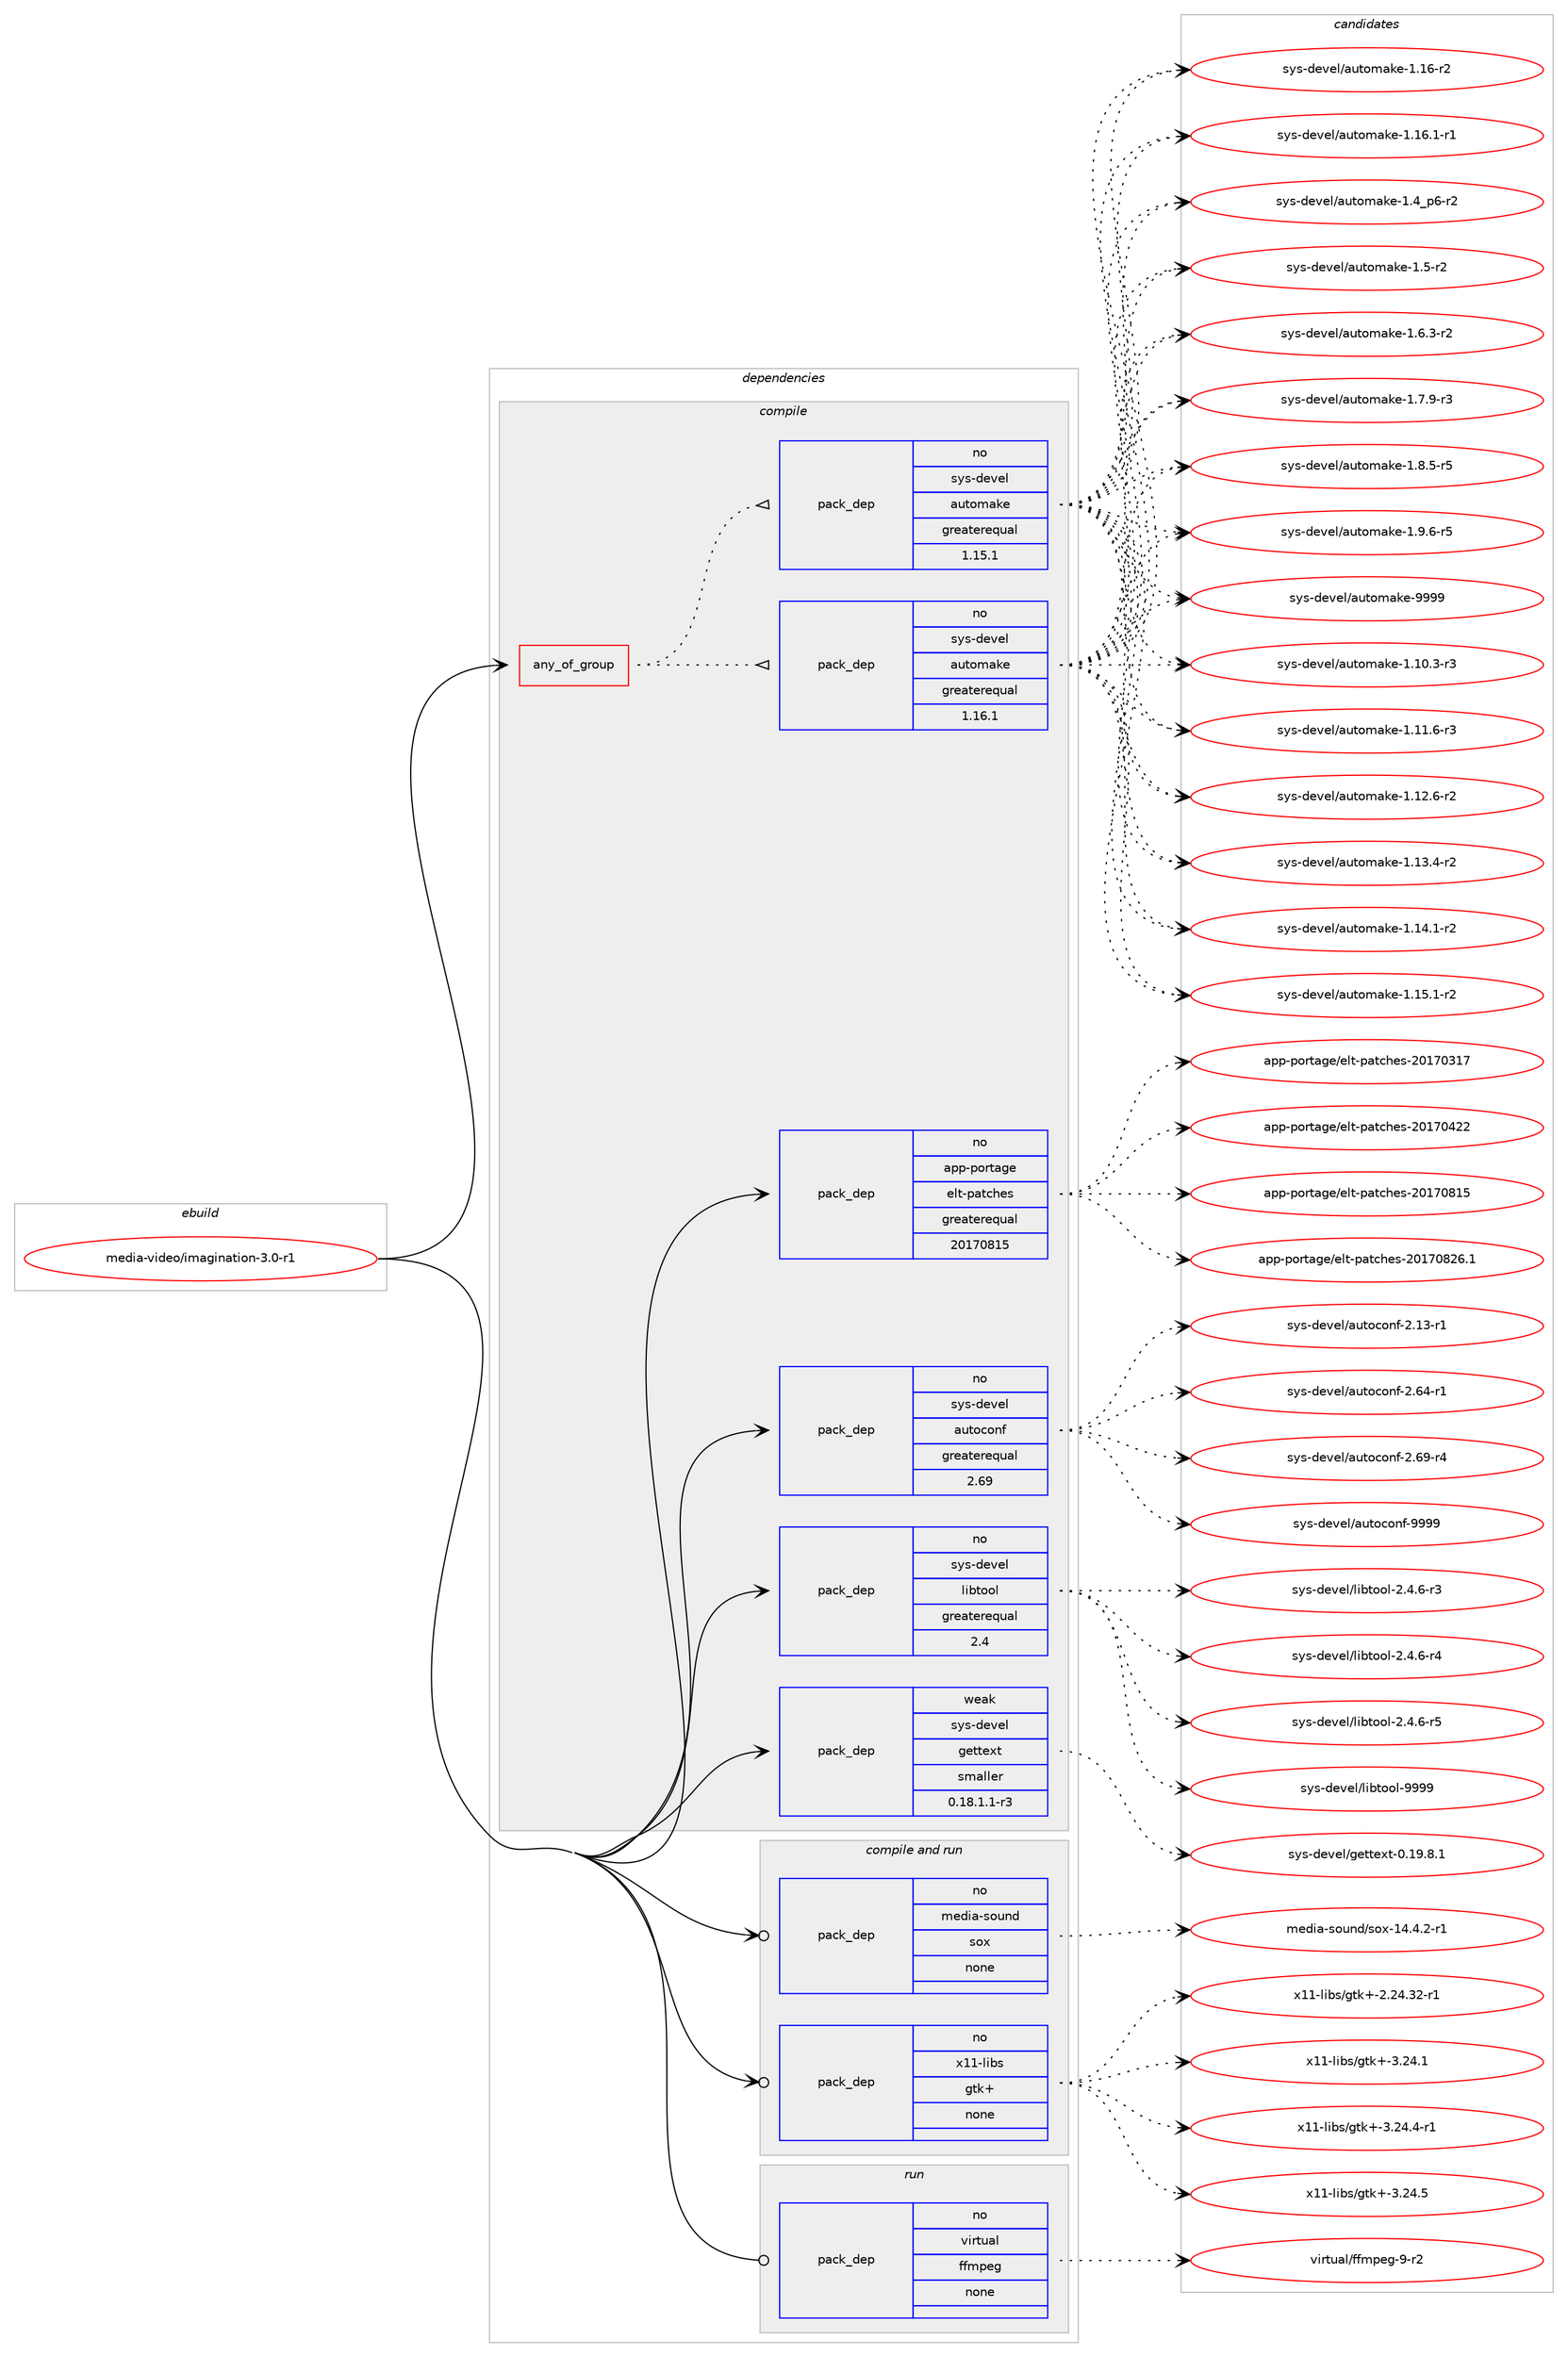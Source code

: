 digraph prolog {

# *************
# Graph options
# *************

newrank=true;
concentrate=true;
compound=true;
graph [rankdir=LR,fontname=Helvetica,fontsize=10,ranksep=1.5];#, ranksep=2.5, nodesep=0.2];
edge  [arrowhead=vee];
node  [fontname=Helvetica,fontsize=10];

# **********
# The ebuild
# **********

subgraph cluster_leftcol {
color=gray;
rank=same;
label=<<i>ebuild</i>>;
id [label="media-video/imagination-3.0-r1", color=red, width=4, href="../media-video/imagination-3.0-r1.svg"];
}

# ****************
# The dependencies
# ****************

subgraph cluster_midcol {
color=gray;
label=<<i>dependencies</i>>;
subgraph cluster_compile {
fillcolor="#eeeeee";
style=filled;
label=<<i>compile</i>>;
subgraph any25667 {
dependency1637688 [label=<<TABLE BORDER="0" CELLBORDER="1" CELLSPACING="0" CELLPADDING="4"><TR><TD CELLPADDING="10">any_of_group</TD></TR></TABLE>>, shape=none, color=red];subgraph pack1170993 {
dependency1637689 [label=<<TABLE BORDER="0" CELLBORDER="1" CELLSPACING="0" CELLPADDING="4" WIDTH="220"><TR><TD ROWSPAN="6" CELLPADDING="30">pack_dep</TD></TR><TR><TD WIDTH="110">no</TD></TR><TR><TD>sys-devel</TD></TR><TR><TD>automake</TD></TR><TR><TD>greaterequal</TD></TR><TR><TD>1.16.1</TD></TR></TABLE>>, shape=none, color=blue];
}
dependency1637688:e -> dependency1637689:w [weight=20,style="dotted",arrowhead="oinv"];
subgraph pack1170994 {
dependency1637690 [label=<<TABLE BORDER="0" CELLBORDER="1" CELLSPACING="0" CELLPADDING="4" WIDTH="220"><TR><TD ROWSPAN="6" CELLPADDING="30">pack_dep</TD></TR><TR><TD WIDTH="110">no</TD></TR><TR><TD>sys-devel</TD></TR><TR><TD>automake</TD></TR><TR><TD>greaterequal</TD></TR><TR><TD>1.15.1</TD></TR></TABLE>>, shape=none, color=blue];
}
dependency1637688:e -> dependency1637690:w [weight=20,style="dotted",arrowhead="oinv"];
}
id:e -> dependency1637688:w [weight=20,style="solid",arrowhead="vee"];
subgraph pack1170995 {
dependency1637691 [label=<<TABLE BORDER="0" CELLBORDER="1" CELLSPACING="0" CELLPADDING="4" WIDTH="220"><TR><TD ROWSPAN="6" CELLPADDING="30">pack_dep</TD></TR><TR><TD WIDTH="110">no</TD></TR><TR><TD>app-portage</TD></TR><TR><TD>elt-patches</TD></TR><TR><TD>greaterequal</TD></TR><TR><TD>20170815</TD></TR></TABLE>>, shape=none, color=blue];
}
id:e -> dependency1637691:w [weight=20,style="solid",arrowhead="vee"];
subgraph pack1170996 {
dependency1637692 [label=<<TABLE BORDER="0" CELLBORDER="1" CELLSPACING="0" CELLPADDING="4" WIDTH="220"><TR><TD ROWSPAN="6" CELLPADDING="30">pack_dep</TD></TR><TR><TD WIDTH="110">no</TD></TR><TR><TD>sys-devel</TD></TR><TR><TD>autoconf</TD></TR><TR><TD>greaterequal</TD></TR><TR><TD>2.69</TD></TR></TABLE>>, shape=none, color=blue];
}
id:e -> dependency1637692:w [weight=20,style="solid",arrowhead="vee"];
subgraph pack1170997 {
dependency1637693 [label=<<TABLE BORDER="0" CELLBORDER="1" CELLSPACING="0" CELLPADDING="4" WIDTH="220"><TR><TD ROWSPAN="6" CELLPADDING="30">pack_dep</TD></TR><TR><TD WIDTH="110">no</TD></TR><TR><TD>sys-devel</TD></TR><TR><TD>libtool</TD></TR><TR><TD>greaterequal</TD></TR><TR><TD>2.4</TD></TR></TABLE>>, shape=none, color=blue];
}
id:e -> dependency1637693:w [weight=20,style="solid",arrowhead="vee"];
subgraph pack1170998 {
dependency1637694 [label=<<TABLE BORDER="0" CELLBORDER="1" CELLSPACING="0" CELLPADDING="4" WIDTH="220"><TR><TD ROWSPAN="6" CELLPADDING="30">pack_dep</TD></TR><TR><TD WIDTH="110">weak</TD></TR><TR><TD>sys-devel</TD></TR><TR><TD>gettext</TD></TR><TR><TD>smaller</TD></TR><TR><TD>0.18.1.1-r3</TD></TR></TABLE>>, shape=none, color=blue];
}
id:e -> dependency1637694:w [weight=20,style="solid",arrowhead="vee"];
}
subgraph cluster_compileandrun {
fillcolor="#eeeeee";
style=filled;
label=<<i>compile and run</i>>;
subgraph pack1170999 {
dependency1637695 [label=<<TABLE BORDER="0" CELLBORDER="1" CELLSPACING="0" CELLPADDING="4" WIDTH="220"><TR><TD ROWSPAN="6" CELLPADDING="30">pack_dep</TD></TR><TR><TD WIDTH="110">no</TD></TR><TR><TD>media-sound</TD></TR><TR><TD>sox</TD></TR><TR><TD>none</TD></TR><TR><TD></TD></TR></TABLE>>, shape=none, color=blue];
}
id:e -> dependency1637695:w [weight=20,style="solid",arrowhead="odotvee"];
subgraph pack1171000 {
dependency1637696 [label=<<TABLE BORDER="0" CELLBORDER="1" CELLSPACING="0" CELLPADDING="4" WIDTH="220"><TR><TD ROWSPAN="6" CELLPADDING="30">pack_dep</TD></TR><TR><TD WIDTH="110">no</TD></TR><TR><TD>x11-libs</TD></TR><TR><TD>gtk+</TD></TR><TR><TD>none</TD></TR><TR><TD></TD></TR></TABLE>>, shape=none, color=blue];
}
id:e -> dependency1637696:w [weight=20,style="solid",arrowhead="odotvee"];
}
subgraph cluster_run {
fillcolor="#eeeeee";
style=filled;
label=<<i>run</i>>;
subgraph pack1171001 {
dependency1637697 [label=<<TABLE BORDER="0" CELLBORDER="1" CELLSPACING="0" CELLPADDING="4" WIDTH="220"><TR><TD ROWSPAN="6" CELLPADDING="30">pack_dep</TD></TR><TR><TD WIDTH="110">no</TD></TR><TR><TD>virtual</TD></TR><TR><TD>ffmpeg</TD></TR><TR><TD>none</TD></TR><TR><TD></TD></TR></TABLE>>, shape=none, color=blue];
}
id:e -> dependency1637697:w [weight=20,style="solid",arrowhead="odot"];
}
}

# **************
# The candidates
# **************

subgraph cluster_choices {
rank=same;
color=gray;
label=<<i>candidates</i>>;

subgraph choice1170993 {
color=black;
nodesep=1;
choice11512111545100101118101108479711711611110997107101454946494846514511451 [label="sys-devel/automake-1.10.3-r3", color=red, width=4,href="../sys-devel/automake-1.10.3-r3.svg"];
choice11512111545100101118101108479711711611110997107101454946494946544511451 [label="sys-devel/automake-1.11.6-r3", color=red, width=4,href="../sys-devel/automake-1.11.6-r3.svg"];
choice11512111545100101118101108479711711611110997107101454946495046544511450 [label="sys-devel/automake-1.12.6-r2", color=red, width=4,href="../sys-devel/automake-1.12.6-r2.svg"];
choice11512111545100101118101108479711711611110997107101454946495146524511450 [label="sys-devel/automake-1.13.4-r2", color=red, width=4,href="../sys-devel/automake-1.13.4-r2.svg"];
choice11512111545100101118101108479711711611110997107101454946495246494511450 [label="sys-devel/automake-1.14.1-r2", color=red, width=4,href="../sys-devel/automake-1.14.1-r2.svg"];
choice11512111545100101118101108479711711611110997107101454946495346494511450 [label="sys-devel/automake-1.15.1-r2", color=red, width=4,href="../sys-devel/automake-1.15.1-r2.svg"];
choice1151211154510010111810110847971171161111099710710145494649544511450 [label="sys-devel/automake-1.16-r2", color=red, width=4,href="../sys-devel/automake-1.16-r2.svg"];
choice11512111545100101118101108479711711611110997107101454946495446494511449 [label="sys-devel/automake-1.16.1-r1", color=red, width=4,href="../sys-devel/automake-1.16.1-r1.svg"];
choice115121115451001011181011084797117116111109971071014549465295112544511450 [label="sys-devel/automake-1.4_p6-r2", color=red, width=4,href="../sys-devel/automake-1.4_p6-r2.svg"];
choice11512111545100101118101108479711711611110997107101454946534511450 [label="sys-devel/automake-1.5-r2", color=red, width=4,href="../sys-devel/automake-1.5-r2.svg"];
choice115121115451001011181011084797117116111109971071014549465446514511450 [label="sys-devel/automake-1.6.3-r2", color=red, width=4,href="../sys-devel/automake-1.6.3-r2.svg"];
choice115121115451001011181011084797117116111109971071014549465546574511451 [label="sys-devel/automake-1.7.9-r3", color=red, width=4,href="../sys-devel/automake-1.7.9-r3.svg"];
choice115121115451001011181011084797117116111109971071014549465646534511453 [label="sys-devel/automake-1.8.5-r5", color=red, width=4,href="../sys-devel/automake-1.8.5-r5.svg"];
choice115121115451001011181011084797117116111109971071014549465746544511453 [label="sys-devel/automake-1.9.6-r5", color=red, width=4,href="../sys-devel/automake-1.9.6-r5.svg"];
choice115121115451001011181011084797117116111109971071014557575757 [label="sys-devel/automake-9999", color=red, width=4,href="../sys-devel/automake-9999.svg"];
dependency1637689:e -> choice11512111545100101118101108479711711611110997107101454946494846514511451:w [style=dotted,weight="100"];
dependency1637689:e -> choice11512111545100101118101108479711711611110997107101454946494946544511451:w [style=dotted,weight="100"];
dependency1637689:e -> choice11512111545100101118101108479711711611110997107101454946495046544511450:w [style=dotted,weight="100"];
dependency1637689:e -> choice11512111545100101118101108479711711611110997107101454946495146524511450:w [style=dotted,weight="100"];
dependency1637689:e -> choice11512111545100101118101108479711711611110997107101454946495246494511450:w [style=dotted,weight="100"];
dependency1637689:e -> choice11512111545100101118101108479711711611110997107101454946495346494511450:w [style=dotted,weight="100"];
dependency1637689:e -> choice1151211154510010111810110847971171161111099710710145494649544511450:w [style=dotted,weight="100"];
dependency1637689:e -> choice11512111545100101118101108479711711611110997107101454946495446494511449:w [style=dotted,weight="100"];
dependency1637689:e -> choice115121115451001011181011084797117116111109971071014549465295112544511450:w [style=dotted,weight="100"];
dependency1637689:e -> choice11512111545100101118101108479711711611110997107101454946534511450:w [style=dotted,weight="100"];
dependency1637689:e -> choice115121115451001011181011084797117116111109971071014549465446514511450:w [style=dotted,weight="100"];
dependency1637689:e -> choice115121115451001011181011084797117116111109971071014549465546574511451:w [style=dotted,weight="100"];
dependency1637689:e -> choice115121115451001011181011084797117116111109971071014549465646534511453:w [style=dotted,weight="100"];
dependency1637689:e -> choice115121115451001011181011084797117116111109971071014549465746544511453:w [style=dotted,weight="100"];
dependency1637689:e -> choice115121115451001011181011084797117116111109971071014557575757:w [style=dotted,weight="100"];
}
subgraph choice1170994 {
color=black;
nodesep=1;
choice11512111545100101118101108479711711611110997107101454946494846514511451 [label="sys-devel/automake-1.10.3-r3", color=red, width=4,href="../sys-devel/automake-1.10.3-r3.svg"];
choice11512111545100101118101108479711711611110997107101454946494946544511451 [label="sys-devel/automake-1.11.6-r3", color=red, width=4,href="../sys-devel/automake-1.11.6-r3.svg"];
choice11512111545100101118101108479711711611110997107101454946495046544511450 [label="sys-devel/automake-1.12.6-r2", color=red, width=4,href="../sys-devel/automake-1.12.6-r2.svg"];
choice11512111545100101118101108479711711611110997107101454946495146524511450 [label="sys-devel/automake-1.13.4-r2", color=red, width=4,href="../sys-devel/automake-1.13.4-r2.svg"];
choice11512111545100101118101108479711711611110997107101454946495246494511450 [label="sys-devel/automake-1.14.1-r2", color=red, width=4,href="../sys-devel/automake-1.14.1-r2.svg"];
choice11512111545100101118101108479711711611110997107101454946495346494511450 [label="sys-devel/automake-1.15.1-r2", color=red, width=4,href="../sys-devel/automake-1.15.1-r2.svg"];
choice1151211154510010111810110847971171161111099710710145494649544511450 [label="sys-devel/automake-1.16-r2", color=red, width=4,href="../sys-devel/automake-1.16-r2.svg"];
choice11512111545100101118101108479711711611110997107101454946495446494511449 [label="sys-devel/automake-1.16.1-r1", color=red, width=4,href="../sys-devel/automake-1.16.1-r1.svg"];
choice115121115451001011181011084797117116111109971071014549465295112544511450 [label="sys-devel/automake-1.4_p6-r2", color=red, width=4,href="../sys-devel/automake-1.4_p6-r2.svg"];
choice11512111545100101118101108479711711611110997107101454946534511450 [label="sys-devel/automake-1.5-r2", color=red, width=4,href="../sys-devel/automake-1.5-r2.svg"];
choice115121115451001011181011084797117116111109971071014549465446514511450 [label="sys-devel/automake-1.6.3-r2", color=red, width=4,href="../sys-devel/automake-1.6.3-r2.svg"];
choice115121115451001011181011084797117116111109971071014549465546574511451 [label="sys-devel/automake-1.7.9-r3", color=red, width=4,href="../sys-devel/automake-1.7.9-r3.svg"];
choice115121115451001011181011084797117116111109971071014549465646534511453 [label="sys-devel/automake-1.8.5-r5", color=red, width=4,href="../sys-devel/automake-1.8.5-r5.svg"];
choice115121115451001011181011084797117116111109971071014549465746544511453 [label="sys-devel/automake-1.9.6-r5", color=red, width=4,href="../sys-devel/automake-1.9.6-r5.svg"];
choice115121115451001011181011084797117116111109971071014557575757 [label="sys-devel/automake-9999", color=red, width=4,href="../sys-devel/automake-9999.svg"];
dependency1637690:e -> choice11512111545100101118101108479711711611110997107101454946494846514511451:w [style=dotted,weight="100"];
dependency1637690:e -> choice11512111545100101118101108479711711611110997107101454946494946544511451:w [style=dotted,weight="100"];
dependency1637690:e -> choice11512111545100101118101108479711711611110997107101454946495046544511450:w [style=dotted,weight="100"];
dependency1637690:e -> choice11512111545100101118101108479711711611110997107101454946495146524511450:w [style=dotted,weight="100"];
dependency1637690:e -> choice11512111545100101118101108479711711611110997107101454946495246494511450:w [style=dotted,weight="100"];
dependency1637690:e -> choice11512111545100101118101108479711711611110997107101454946495346494511450:w [style=dotted,weight="100"];
dependency1637690:e -> choice1151211154510010111810110847971171161111099710710145494649544511450:w [style=dotted,weight="100"];
dependency1637690:e -> choice11512111545100101118101108479711711611110997107101454946495446494511449:w [style=dotted,weight="100"];
dependency1637690:e -> choice115121115451001011181011084797117116111109971071014549465295112544511450:w [style=dotted,weight="100"];
dependency1637690:e -> choice11512111545100101118101108479711711611110997107101454946534511450:w [style=dotted,weight="100"];
dependency1637690:e -> choice115121115451001011181011084797117116111109971071014549465446514511450:w [style=dotted,weight="100"];
dependency1637690:e -> choice115121115451001011181011084797117116111109971071014549465546574511451:w [style=dotted,weight="100"];
dependency1637690:e -> choice115121115451001011181011084797117116111109971071014549465646534511453:w [style=dotted,weight="100"];
dependency1637690:e -> choice115121115451001011181011084797117116111109971071014549465746544511453:w [style=dotted,weight="100"];
dependency1637690:e -> choice115121115451001011181011084797117116111109971071014557575757:w [style=dotted,weight="100"];
}
subgraph choice1170995 {
color=black;
nodesep=1;
choice97112112451121111141169710310147101108116451129711699104101115455048495548514955 [label="app-portage/elt-patches-20170317", color=red, width=4,href="../app-portage/elt-patches-20170317.svg"];
choice97112112451121111141169710310147101108116451129711699104101115455048495548525050 [label="app-portage/elt-patches-20170422", color=red, width=4,href="../app-portage/elt-patches-20170422.svg"];
choice97112112451121111141169710310147101108116451129711699104101115455048495548564953 [label="app-portage/elt-patches-20170815", color=red, width=4,href="../app-portage/elt-patches-20170815.svg"];
choice971121124511211111411697103101471011081164511297116991041011154550484955485650544649 [label="app-portage/elt-patches-20170826.1", color=red, width=4,href="../app-portage/elt-patches-20170826.1.svg"];
dependency1637691:e -> choice97112112451121111141169710310147101108116451129711699104101115455048495548514955:w [style=dotted,weight="100"];
dependency1637691:e -> choice97112112451121111141169710310147101108116451129711699104101115455048495548525050:w [style=dotted,weight="100"];
dependency1637691:e -> choice97112112451121111141169710310147101108116451129711699104101115455048495548564953:w [style=dotted,weight="100"];
dependency1637691:e -> choice971121124511211111411697103101471011081164511297116991041011154550484955485650544649:w [style=dotted,weight="100"];
}
subgraph choice1170996 {
color=black;
nodesep=1;
choice1151211154510010111810110847971171161119911111010245504649514511449 [label="sys-devel/autoconf-2.13-r1", color=red, width=4,href="../sys-devel/autoconf-2.13-r1.svg"];
choice1151211154510010111810110847971171161119911111010245504654524511449 [label="sys-devel/autoconf-2.64-r1", color=red, width=4,href="../sys-devel/autoconf-2.64-r1.svg"];
choice1151211154510010111810110847971171161119911111010245504654574511452 [label="sys-devel/autoconf-2.69-r4", color=red, width=4,href="../sys-devel/autoconf-2.69-r4.svg"];
choice115121115451001011181011084797117116111991111101024557575757 [label="sys-devel/autoconf-9999", color=red, width=4,href="../sys-devel/autoconf-9999.svg"];
dependency1637692:e -> choice1151211154510010111810110847971171161119911111010245504649514511449:w [style=dotted,weight="100"];
dependency1637692:e -> choice1151211154510010111810110847971171161119911111010245504654524511449:w [style=dotted,weight="100"];
dependency1637692:e -> choice1151211154510010111810110847971171161119911111010245504654574511452:w [style=dotted,weight="100"];
dependency1637692:e -> choice115121115451001011181011084797117116111991111101024557575757:w [style=dotted,weight="100"];
}
subgraph choice1170997 {
color=black;
nodesep=1;
choice1151211154510010111810110847108105981161111111084550465246544511451 [label="sys-devel/libtool-2.4.6-r3", color=red, width=4,href="../sys-devel/libtool-2.4.6-r3.svg"];
choice1151211154510010111810110847108105981161111111084550465246544511452 [label="sys-devel/libtool-2.4.6-r4", color=red, width=4,href="../sys-devel/libtool-2.4.6-r4.svg"];
choice1151211154510010111810110847108105981161111111084550465246544511453 [label="sys-devel/libtool-2.4.6-r5", color=red, width=4,href="../sys-devel/libtool-2.4.6-r5.svg"];
choice1151211154510010111810110847108105981161111111084557575757 [label="sys-devel/libtool-9999", color=red, width=4,href="../sys-devel/libtool-9999.svg"];
dependency1637693:e -> choice1151211154510010111810110847108105981161111111084550465246544511451:w [style=dotted,weight="100"];
dependency1637693:e -> choice1151211154510010111810110847108105981161111111084550465246544511452:w [style=dotted,weight="100"];
dependency1637693:e -> choice1151211154510010111810110847108105981161111111084550465246544511453:w [style=dotted,weight="100"];
dependency1637693:e -> choice1151211154510010111810110847108105981161111111084557575757:w [style=dotted,weight="100"];
}
subgraph choice1170998 {
color=black;
nodesep=1;
choice1151211154510010111810110847103101116116101120116454846495746564649 [label="sys-devel/gettext-0.19.8.1", color=red, width=4,href="../sys-devel/gettext-0.19.8.1.svg"];
dependency1637694:e -> choice1151211154510010111810110847103101116116101120116454846495746564649:w [style=dotted,weight="100"];
}
subgraph choice1170999 {
color=black;
nodesep=1;
choice109101100105974511511111711010047115111120454952465246504511449 [label="media-sound/sox-14.4.2-r1", color=red, width=4,href="../media-sound/sox-14.4.2-r1.svg"];
dependency1637695:e -> choice109101100105974511511111711010047115111120454952465246504511449:w [style=dotted,weight="100"];
}
subgraph choice1171000 {
color=black;
nodesep=1;
choice12049494510810598115471031161074345504650524651504511449 [label="x11-libs/gtk+-2.24.32-r1", color=red, width=4,href="../x11-libs/gtk+-2.24.32-r1.svg"];
choice12049494510810598115471031161074345514650524649 [label="x11-libs/gtk+-3.24.1", color=red, width=4,href="../x11-libs/gtk+-3.24.1.svg"];
choice120494945108105981154710311610743455146505246524511449 [label="x11-libs/gtk+-3.24.4-r1", color=red, width=4,href="../x11-libs/gtk+-3.24.4-r1.svg"];
choice12049494510810598115471031161074345514650524653 [label="x11-libs/gtk+-3.24.5", color=red, width=4,href="../x11-libs/gtk+-3.24.5.svg"];
dependency1637696:e -> choice12049494510810598115471031161074345504650524651504511449:w [style=dotted,weight="100"];
dependency1637696:e -> choice12049494510810598115471031161074345514650524649:w [style=dotted,weight="100"];
dependency1637696:e -> choice120494945108105981154710311610743455146505246524511449:w [style=dotted,weight="100"];
dependency1637696:e -> choice12049494510810598115471031161074345514650524653:w [style=dotted,weight="100"];
}
subgraph choice1171001 {
color=black;
nodesep=1;
choice118105114116117971084710210210911210110345574511450 [label="virtual/ffmpeg-9-r2", color=red, width=4,href="../virtual/ffmpeg-9-r2.svg"];
dependency1637697:e -> choice118105114116117971084710210210911210110345574511450:w [style=dotted,weight="100"];
}
}

}
